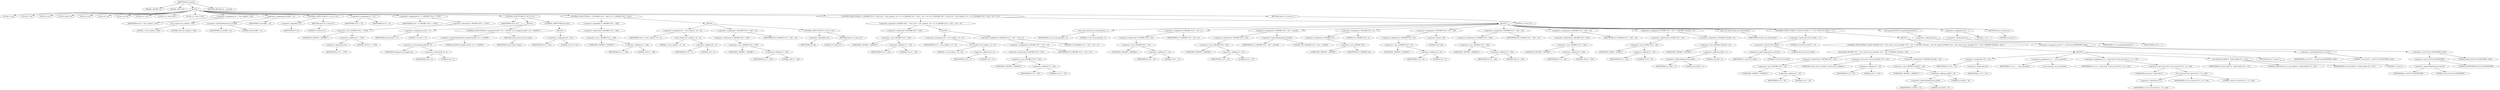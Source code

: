 digraph tftp_connect {  
"1000111" [label = "(METHOD,tftp_connect)" ]
"1000112" [label = "(PARAM,_DWORD *a1)" ]
"1000113" [label = "(PARAM,_BYTE *a2)" ]
"1000114" [label = "(BLOCK,,)" ]
"1000115" [label = "(LOCAL,v4: int)" ]
"1000116" [label = "(LOCAL,v5: int)" ]
"1000117" [label = "(LOCAL,v6: int)" ]
"1000118" [label = "(LOCAL,result: int)" ]
"1000119" [label = "(LOCAL,v8: int)" ]
"1000120" [label = "(LOCAL,v9: int)" ]
"1000121" [label = "(LOCAL,v10: int)" ]
"1000122" [label = "(LOCAL,v11: int *)" ]
"1000123" [label = "(LOCAL,v12: const char *)" ]
"1000124" [label = "(LOCAL,v13: char [ 128 ])" ]
"1000125" [label = "(<operator>.assignment,v4 = Curl_ccalloc(1, 336))" ]
"1000126" [label = "(IDENTIFIER,v4,v4 = Curl_ccalloc(1, 336))" ]
"1000127" [label = "(Curl_ccalloc,Curl_ccalloc(1, 336))" ]
"1000128" [label = "(LITERAL,1,Curl_ccalloc(1, 336))" ]
"1000129" [label = "(LITERAL,336,Curl_ccalloc(1, 336))" ]
"1000130" [label = "(<operator>.assignment,a1[188] = v4)" ]
"1000131" [label = "(<operator>.indirectIndexAccess,a1[188])" ]
"1000132" [label = "(IDENTIFIER,a1,a1[188] = v4)" ]
"1000133" [label = "(LITERAL,188,a1[188] = v4)" ]
"1000134" [label = "(IDENTIFIER,v4,a1[188] = v4)" ]
"1000135" [label = "(CONTROL_STRUCTURE,if ( !v4 ),if ( !v4 ))" ]
"1000136" [label = "(<operator>.logicalNot,!v4)" ]
"1000137" [label = "(IDENTIFIER,v4,!v4)" ]
"1000138" [label = "(RETURN,return 27;,return 27;)" ]
"1000139" [label = "(LITERAL,27,return 27;)" ]
"1000140" [label = "(<operator>.assignment,v5 = v4)" ]
"1000141" [label = "(IDENTIFIER,v5,v5 = v4)" ]
"1000142" [label = "(IDENTIFIER,v4,v5 = v4)" ]
"1000143" [label = "(<operator>.assignment,v6 = *(_DWORD *)(*a1 + 1576))" ]
"1000144" [label = "(IDENTIFIER,v6,v6 = *(_DWORD *)(*a1 + 1576))" ]
"1000145" [label = "(<operator>.indirection,*(_DWORD *)(*a1 + 1576))" ]
"1000146" [label = "(<operator>.cast,(_DWORD *)(*a1 + 1576))" ]
"1000147" [label = "(UNKNOWN,_DWORD *,_DWORD *)" ]
"1000148" [label = "(<operator>.addition,*a1 + 1576)" ]
"1000149" [label = "(<operator>.indirection,*a1)" ]
"1000150" [label = "(IDENTIFIER,a1,*a1 + 1576)" ]
"1000151" [label = "(LITERAL,1576,*a1 + 1576)" ]
"1000152" [label = "(CONTROL_STRUCTURE,if ( v6 ),if ( v6 ))" ]
"1000153" [label = "(IDENTIFIER,v6,if ( v6 ))" ]
"1000154" [label = "(BLOCK,,)" ]
"1000155" [label = "(<operator>.assignment,result = 71)" ]
"1000156" [label = "(IDENTIFIER,result,result = 71)" ]
"1000157" [label = "(LITERAL,71,result = 71)" ]
"1000158" [label = "(CONTROL_STRUCTURE,if ( (unsigned int)(v6 - 8) >= 0xFFB1 ),if ( (unsigned int)(v6 - 8) >= 0xFFB1 ))" ]
"1000159" [label = "(<operator>.greaterEqualsThan,(unsigned int)(v6 - 8) >= 0xFFB1)" ]
"1000160" [label = "(<operator>.cast,(unsigned int)(v6 - 8))" ]
"1000161" [label = "(UNKNOWN,unsigned int,unsigned int)" ]
"1000162" [label = "(<operator>.subtraction,v6 - 8)" ]
"1000163" [label = "(IDENTIFIER,v6,v6 - 8)" ]
"1000164" [label = "(LITERAL,8,v6 - 8)" ]
"1000165" [label = "(LITERAL,0xFFB1,(unsigned int)(v6 - 8) >= 0xFFB1)" ]
"1000166" [label = "(RETURN,return result;,return result;)" ]
"1000167" [label = "(IDENTIFIER,result,return result;)" ]
"1000168" [label = "(CONTROL_STRUCTURE,else,else)" ]
"1000169" [label = "(BLOCK,,)" ]
"1000170" [label = "(<operator>.assignment,v6 = 512)" ]
"1000171" [label = "(IDENTIFIER,v6,v6 = 512)" ]
"1000172" [label = "(LITERAL,512,v6 = 512)" ]
"1000173" [label = "(CONTROL_STRUCTURE,if ( !*(_DWORD *)(v5 + 328) ),if ( !*(_DWORD *)(v5 + 328) ))" ]
"1000174" [label = "(<operator>.logicalNot,!*(_DWORD *)(v5 + 328))" ]
"1000175" [label = "(<operator>.indirection,*(_DWORD *)(v5 + 328))" ]
"1000176" [label = "(<operator>.cast,(_DWORD *)(v5 + 328))" ]
"1000177" [label = "(UNKNOWN,_DWORD *,_DWORD *)" ]
"1000178" [label = "(<operator>.addition,v5 + 328)" ]
"1000179" [label = "(IDENTIFIER,v5,v5 + 328)" ]
"1000180" [label = "(LITERAL,328,v5 + 328)" ]
"1000181" [label = "(BLOCK,,)" ]
"1000182" [label = "(<operator>.assignment,v8 = Curl_ccalloc(1, v6 + 4))" ]
"1000183" [label = "(IDENTIFIER,v8,v8 = Curl_ccalloc(1, v6 + 4))" ]
"1000184" [label = "(Curl_ccalloc,Curl_ccalloc(1, v6 + 4))" ]
"1000185" [label = "(LITERAL,1,Curl_ccalloc(1, v6 + 4))" ]
"1000186" [label = "(<operator>.addition,v6 + 4)" ]
"1000187" [label = "(IDENTIFIER,v6,v6 + 4)" ]
"1000188" [label = "(LITERAL,4,v6 + 4)" ]
"1000189" [label = "(<operator>.assignment,*(_DWORD *)(v5 + 328) = v8)" ]
"1000190" [label = "(<operator>.indirection,*(_DWORD *)(v5 + 328))" ]
"1000191" [label = "(<operator>.cast,(_DWORD *)(v5 + 328))" ]
"1000192" [label = "(UNKNOWN,_DWORD *,_DWORD *)" ]
"1000193" [label = "(<operator>.addition,v5 + 328)" ]
"1000194" [label = "(IDENTIFIER,v5,v5 + 328)" ]
"1000195" [label = "(LITERAL,328,v5 + 328)" ]
"1000196" [label = "(IDENTIFIER,v8,*(_DWORD *)(v5 + 328) = v8)" ]
"1000197" [label = "(CONTROL_STRUCTURE,if ( !v8 ),if ( !v8 ))" ]
"1000198" [label = "(<operator>.logicalNot,!v8)" ]
"1000199" [label = "(IDENTIFIER,v8,!v8)" ]
"1000200" [label = "(RETURN,return 27;,return 27;)" ]
"1000201" [label = "(LITERAL,27,return 27;)" ]
"1000202" [label = "(CONTROL_STRUCTURE,if ( *(_DWORD *)(v5 + 332) || (v9 = Curl_ccalloc(1, v6 + 4), (*(_DWORD *)(v5 + 332) = v9) != 0) ),if ( *(_DWORD *)(v5 + 332) || (v9 = Curl_ccalloc(1, v6 + 4), (*(_DWORD *)(v5 + 332) = v9) != 0) ))" ]
"1000203" [label = "(<operator>.logicalOr,*(_DWORD *)(v5 + 332) || (v9 = Curl_ccalloc(1, v6 + 4), (*(_DWORD *)(v5 + 332) = v9) != 0))" ]
"1000204" [label = "(<operator>.indirection,*(_DWORD *)(v5 + 332))" ]
"1000205" [label = "(<operator>.cast,(_DWORD *)(v5 + 332))" ]
"1000206" [label = "(UNKNOWN,_DWORD *,_DWORD *)" ]
"1000207" [label = "(<operator>.addition,v5 + 332)" ]
"1000208" [label = "(IDENTIFIER,v5,v5 + 332)" ]
"1000209" [label = "(LITERAL,332,v5 + 332)" ]
"1000210" [label = "(BLOCK,,)" ]
"1000211" [label = "(<operator>.assignment,v9 = Curl_ccalloc(1, v6 + 4))" ]
"1000212" [label = "(IDENTIFIER,v9,v9 = Curl_ccalloc(1, v6 + 4))" ]
"1000213" [label = "(Curl_ccalloc,Curl_ccalloc(1, v6 + 4))" ]
"1000214" [label = "(LITERAL,1,Curl_ccalloc(1, v6 + 4))" ]
"1000215" [label = "(<operator>.addition,v6 + 4)" ]
"1000216" [label = "(IDENTIFIER,v6,v6 + 4)" ]
"1000217" [label = "(LITERAL,4,v6 + 4)" ]
"1000218" [label = "(<operator>.notEquals,(*(_DWORD *)(v5 + 332) = v9) != 0)" ]
"1000219" [label = "(<operator>.assignment,*(_DWORD *)(v5 + 332) = v9)" ]
"1000220" [label = "(<operator>.indirection,*(_DWORD *)(v5 + 332))" ]
"1000221" [label = "(<operator>.cast,(_DWORD *)(v5 + 332))" ]
"1000222" [label = "(UNKNOWN,_DWORD *,_DWORD *)" ]
"1000223" [label = "(<operator>.addition,v5 + 332)" ]
"1000224" [label = "(IDENTIFIER,v5,v5 + 332)" ]
"1000225" [label = "(LITERAL,332,v5 + 332)" ]
"1000226" [label = "(IDENTIFIER,v9,*(_DWORD *)(v5 + 332) = v9)" ]
"1000227" [label = "(LITERAL,0,(*(_DWORD *)(v5 + 332) = v9) != 0)" ]
"1000228" [label = "(BLOCK,,)" ]
"1000229" [label = "(Curl_conncontrol,Curl_conncontrol(a1, 1))" ]
"1000230" [label = "(IDENTIFIER,a1,Curl_conncontrol(a1, 1))" ]
"1000231" [label = "(LITERAL,1,Curl_conncontrol(a1, 1))" ]
"1000232" [label = "(<operator>.assignment,*(_DWORD *)(v5 + 16) = a1)" ]
"1000233" [label = "(<operator>.indirection,*(_DWORD *)(v5 + 16))" ]
"1000234" [label = "(<operator>.cast,(_DWORD *)(v5 + 16))" ]
"1000235" [label = "(UNKNOWN,_DWORD *,_DWORD *)" ]
"1000236" [label = "(<operator>.addition,v5 + 16)" ]
"1000237" [label = "(IDENTIFIER,v5,v5 + 16)" ]
"1000238" [label = "(LITERAL,16,v5 + 16)" ]
"1000239" [label = "(IDENTIFIER,a1,*(_DWORD *)(v5 + 16) = a1)" ]
"1000240" [label = "(<operator>.assignment,*(_DWORD *)(v5 + 20) = a1[105])" ]
"1000241" [label = "(<operator>.indirection,*(_DWORD *)(v5 + 20))" ]
"1000242" [label = "(<operator>.cast,(_DWORD *)(v5 + 20))" ]
"1000243" [label = "(UNKNOWN,_DWORD *,_DWORD *)" ]
"1000244" [label = "(<operator>.addition,v5 + 20)" ]
"1000245" [label = "(IDENTIFIER,v5,v5 + 20)" ]
"1000246" [label = "(LITERAL,20,v5 + 20)" ]
"1000247" [label = "(<operator>.indirectIndexAccess,a1[105])" ]
"1000248" [label = "(IDENTIFIER,a1,*(_DWORD *)(v5 + 20) = a1[105])" ]
"1000249" [label = "(LITERAL,105,*(_DWORD *)(v5 + 20) = a1[105])" ]
"1000250" [label = "(<operator>.assignment,*(_DWORD *)v5 = 0)" ]
"1000251" [label = "(<operator>.indirection,*(_DWORD *)v5)" ]
"1000252" [label = "(<operator>.cast,(_DWORD *)v5)" ]
"1000253" [label = "(UNKNOWN,_DWORD *,_DWORD *)" ]
"1000254" [label = "(IDENTIFIER,v5,(_DWORD *)v5)" ]
"1000255" [label = "(LITERAL,0,*(_DWORD *)v5 = 0)" ]
"1000256" [label = "(<operator>.assignment,*(_DWORD *)(v5 + 8) = -100)" ]
"1000257" [label = "(<operator>.indirection,*(_DWORD *)(v5 + 8))" ]
"1000258" [label = "(<operator>.cast,(_DWORD *)(v5 + 8))" ]
"1000259" [label = "(UNKNOWN,_DWORD *,_DWORD *)" ]
"1000260" [label = "(<operator>.addition,v5 + 8)" ]
"1000261" [label = "(IDENTIFIER,v5,v5 + 8)" ]
"1000262" [label = "(LITERAL,8,v5 + 8)" ]
"1000263" [label = "(<operator>.minus,-100)" ]
"1000264" [label = "(LITERAL,100,-100)" ]
"1000265" [label = "(<operator>.assignment,*(_DWORD *)(v5 + 320) = v6)" ]
"1000266" [label = "(<operator>.indirection,*(_DWORD *)(v5 + 320))" ]
"1000267" [label = "(<operator>.cast,(_DWORD *)(v5 + 320))" ]
"1000268" [label = "(UNKNOWN,_DWORD *,_DWORD *)" ]
"1000269" [label = "(<operator>.addition,v5 + 320)" ]
"1000270" [label = "(IDENTIFIER,v5,v5 + 320)" ]
"1000271" [label = "(LITERAL,320,v5 + 320)" ]
"1000272" [label = "(IDENTIFIER,v6,*(_DWORD *)(v5 + 320) = v6)" ]
"1000273" [label = "(<operator>.assignment,*(_DWORD *)(v5 + 324) = v6)" ]
"1000274" [label = "(<operator>.indirection,*(_DWORD *)(v5 + 324))" ]
"1000275" [label = "(<operator>.cast,(_DWORD *)(v5 + 324))" ]
"1000276" [label = "(UNKNOWN,_DWORD *,_DWORD *)" ]
"1000277" [label = "(<operator>.addition,v5 + 324)" ]
"1000278" [label = "(IDENTIFIER,v5,v5 + 324)" ]
"1000279" [label = "(LITERAL,324,v5 + 324)" ]
"1000280" [label = "(IDENTIFIER,v6,*(_DWORD *)(v5 + 324) = v6)" ]
"1000281" [label = "(<operator>.assignment,*(_WORD *)(v5 + 52) = *(_DWORD *)(a1[20] + 4))" ]
"1000282" [label = "(<operator>.indirection,*(_WORD *)(v5 + 52))" ]
"1000283" [label = "(<operator>.cast,(_WORD *)(v5 + 52))" ]
"1000284" [label = "(UNKNOWN,_WORD *,_WORD *)" ]
"1000285" [label = "(<operator>.addition,v5 + 52)" ]
"1000286" [label = "(IDENTIFIER,v5,v5 + 52)" ]
"1000287" [label = "(LITERAL,52,v5 + 52)" ]
"1000288" [label = "(<operator>.indirection,*(_DWORD *)(a1[20] + 4))" ]
"1000289" [label = "(<operator>.cast,(_DWORD *)(a1[20] + 4))" ]
"1000290" [label = "(UNKNOWN,_DWORD *,_DWORD *)" ]
"1000291" [label = "(<operator>.addition,a1[20] + 4)" ]
"1000292" [label = "(<operator>.indirectIndexAccess,a1[20])" ]
"1000293" [label = "(IDENTIFIER,a1,a1[20] + 4)" ]
"1000294" [label = "(LITERAL,20,a1[20] + 4)" ]
"1000295" [label = "(LITERAL,4,a1[20] + 4)" ]
"1000296" [label = "(tftp_set_timeouts,tftp_set_timeouts(v5))" ]
"1000297" [label = "(IDENTIFIER,v5,tftp_set_timeouts(v5))" ]
"1000298" [label = "(CONTROL_STRUCTURE,if ( (a1[147] & 0x40) == 0 ),if ( (a1[147] & 0x40) == 0 ))" ]
"1000299" [label = "(<operator>.equals,(a1[147] & 0x40) == 0)" ]
"1000300" [label = "(<operator>.and,a1[147] & 0x40)" ]
"1000301" [label = "(<operator>.indirectIndexAccess,a1[147])" ]
"1000302" [label = "(IDENTIFIER,a1,a1[147] & 0x40)" ]
"1000303" [label = "(LITERAL,147,a1[147] & 0x40)" ]
"1000304" [label = "(LITERAL,0x40,a1[147] & 0x40)" ]
"1000305" [label = "(LITERAL,0,(a1[147] & 0x40) == 0)" ]
"1000306" [label = "(BLOCK,,)" ]
"1000307" [label = "(CONTROL_STRUCTURE,if ( bind(*(_DWORD *)(v5 + 20), (const struct sockaddr *)(v5 + 52), *(_DWORD *)(a1[20] + 16)) ),if ( bind(*(_DWORD *)(v5 + 20), (const struct sockaddr *)(v5 + 52), *(_DWORD *)(a1[20] + 16)) ))" ]
"1000308" [label = "(bind,bind(*(_DWORD *)(v5 + 20), (const struct sockaddr *)(v5 + 52), *(_DWORD *)(a1[20] + 16)))" ]
"1000309" [label = "(<operator>.indirection,*(_DWORD *)(v5 + 20))" ]
"1000310" [label = "(<operator>.cast,(_DWORD *)(v5 + 20))" ]
"1000311" [label = "(UNKNOWN,_DWORD *,_DWORD *)" ]
"1000312" [label = "(<operator>.addition,v5 + 20)" ]
"1000313" [label = "(IDENTIFIER,v5,v5 + 20)" ]
"1000314" [label = "(LITERAL,20,v5 + 20)" ]
"1000315" [label = "(<operator>.cast,(const struct sockaddr *)(v5 + 52))" ]
"1000316" [label = "(UNKNOWN,const struct sockaddr *,const struct sockaddr *)" ]
"1000317" [label = "(<operator>.addition,v5 + 52)" ]
"1000318" [label = "(IDENTIFIER,v5,v5 + 52)" ]
"1000319" [label = "(LITERAL,52,v5 + 52)" ]
"1000320" [label = "(<operator>.indirection,*(_DWORD *)(a1[20] + 16))" ]
"1000321" [label = "(<operator>.cast,(_DWORD *)(a1[20] + 16))" ]
"1000322" [label = "(UNKNOWN,_DWORD *,_DWORD *)" ]
"1000323" [label = "(<operator>.addition,a1[20] + 16)" ]
"1000324" [label = "(<operator>.indirectIndexAccess,a1[20])" ]
"1000325" [label = "(IDENTIFIER,a1,a1[20] + 16)" ]
"1000326" [label = "(LITERAL,20,a1[20] + 16)" ]
"1000327" [label = "(LITERAL,16,a1[20] + 16)" ]
"1000328" [label = "(BLOCK,,)" ]
"1000329" [label = "(<operator>.assignment,v10 = *a1)" ]
"1000330" [label = "(IDENTIFIER,v10,v10 = *a1)" ]
"1000331" [label = "(<operator>.indirection,*a1)" ]
"1000332" [label = "(IDENTIFIER,a1,v10 = *a1)" ]
"1000333" [label = "(<operator>.assignment,v11 = _errno_location())" ]
"1000334" [label = "(IDENTIFIER,v11,v11 = _errno_location())" ]
"1000335" [label = "(_errno_location,_errno_location())" ]
"1000336" [label = "(<operator>.assignment,v12 = (const char *)Curl_strerror(*v11, v13, 128))" ]
"1000337" [label = "(IDENTIFIER,v12,v12 = (const char *)Curl_strerror(*v11, v13, 128))" ]
"1000338" [label = "(<operator>.cast,(const char *)Curl_strerror(*v11, v13, 128))" ]
"1000339" [label = "(UNKNOWN,const char *,const char *)" ]
"1000340" [label = "(Curl_strerror,Curl_strerror(*v11, v13, 128))" ]
"1000341" [label = "(<operator>.indirection,*v11)" ]
"1000342" [label = "(IDENTIFIER,v11,Curl_strerror(*v11, v13, 128))" ]
"1000343" [label = "(IDENTIFIER,v13,Curl_strerror(*v11, v13, 128))" ]
"1000344" [label = "(LITERAL,128,Curl_strerror(*v11, v13, 128))" ]
"1000345" [label = "(Curl_failf,Curl_failf(v10, \"bind() failed; %s\", v12))" ]
"1000346" [label = "(IDENTIFIER,v10,Curl_failf(v10, \"bind() failed; %s\", v12))" ]
"1000347" [label = "(LITERAL,\"bind() failed; %s\",Curl_failf(v10, \"bind() failed; %s\", v12))" ]
"1000348" [label = "(IDENTIFIER,v12,Curl_failf(v10, \"bind() failed; %s\", v12))" ]
"1000349" [label = "(RETURN,return 7;,return 7;)" ]
"1000350" [label = "(LITERAL,7,return 7;)" ]
"1000351" [label = "(<operator>.assignment,a1[147] = a1[147] & 0xFFFFFFBF | 0x40)" ]
"1000352" [label = "(<operator>.indirectIndexAccess,a1[147])" ]
"1000353" [label = "(IDENTIFIER,a1,a1[147] = a1[147] & 0xFFFFFFBF | 0x40)" ]
"1000354" [label = "(LITERAL,147,a1[147] = a1[147] & 0xFFFFFFBF | 0x40)" ]
"1000355" [label = "(<operator>.or,a1[147] & 0xFFFFFFBF | 0x40)" ]
"1000356" [label = "(<operator>.and,a1[147] & 0xFFFFFFBF)" ]
"1000357" [label = "(<operator>.indirectIndexAccess,a1[147])" ]
"1000358" [label = "(IDENTIFIER,a1,a1[147] & 0xFFFFFFBF)" ]
"1000359" [label = "(LITERAL,147,a1[147] & 0xFFFFFFBF)" ]
"1000360" [label = "(LITERAL,0xFFFFFFBF,a1[147] & 0xFFFFFFBF)" ]
"1000361" [label = "(LITERAL,0x40,a1[147] & 0xFFFFFFBF | 0x40)" ]
"1000362" [label = "(Curl_pgrsStartNow,Curl_pgrsStartNow(*a1))" ]
"1000363" [label = "(<operator>.indirection,*a1)" ]
"1000364" [label = "(IDENTIFIER,a1,Curl_pgrsStartNow(*a1))" ]
"1000365" [label = "(<operator>.assignment,*a2 = 1)" ]
"1000366" [label = "(<operator>.indirection,*a2)" ]
"1000367" [label = "(IDENTIFIER,a2,*a2 = 1)" ]
"1000368" [label = "(LITERAL,1,*a2 = 1)" ]
"1000369" [label = "(RETURN,return 0;,return 0;)" ]
"1000370" [label = "(LITERAL,0,return 0;)" ]
"1000371" [label = "(RETURN,return 27;,return 27;)" ]
"1000372" [label = "(LITERAL,27,return 27;)" ]
"1000373" [label = "(METHOD_RETURN,int __fastcall)" ]
  "1000111" -> "1000112" 
  "1000111" -> "1000113" 
  "1000111" -> "1000114" 
  "1000111" -> "1000373" 
  "1000114" -> "1000115" 
  "1000114" -> "1000116" 
  "1000114" -> "1000117" 
  "1000114" -> "1000118" 
  "1000114" -> "1000119" 
  "1000114" -> "1000120" 
  "1000114" -> "1000121" 
  "1000114" -> "1000122" 
  "1000114" -> "1000123" 
  "1000114" -> "1000124" 
  "1000114" -> "1000125" 
  "1000114" -> "1000130" 
  "1000114" -> "1000135" 
  "1000114" -> "1000140" 
  "1000114" -> "1000143" 
  "1000114" -> "1000152" 
  "1000114" -> "1000173" 
  "1000114" -> "1000202" 
  "1000114" -> "1000371" 
  "1000125" -> "1000126" 
  "1000125" -> "1000127" 
  "1000127" -> "1000128" 
  "1000127" -> "1000129" 
  "1000130" -> "1000131" 
  "1000130" -> "1000134" 
  "1000131" -> "1000132" 
  "1000131" -> "1000133" 
  "1000135" -> "1000136" 
  "1000135" -> "1000138" 
  "1000136" -> "1000137" 
  "1000138" -> "1000139" 
  "1000140" -> "1000141" 
  "1000140" -> "1000142" 
  "1000143" -> "1000144" 
  "1000143" -> "1000145" 
  "1000145" -> "1000146" 
  "1000146" -> "1000147" 
  "1000146" -> "1000148" 
  "1000148" -> "1000149" 
  "1000148" -> "1000151" 
  "1000149" -> "1000150" 
  "1000152" -> "1000153" 
  "1000152" -> "1000154" 
  "1000152" -> "1000168" 
  "1000154" -> "1000155" 
  "1000154" -> "1000158" 
  "1000155" -> "1000156" 
  "1000155" -> "1000157" 
  "1000158" -> "1000159" 
  "1000158" -> "1000166" 
  "1000159" -> "1000160" 
  "1000159" -> "1000165" 
  "1000160" -> "1000161" 
  "1000160" -> "1000162" 
  "1000162" -> "1000163" 
  "1000162" -> "1000164" 
  "1000166" -> "1000167" 
  "1000168" -> "1000169" 
  "1000169" -> "1000170" 
  "1000170" -> "1000171" 
  "1000170" -> "1000172" 
  "1000173" -> "1000174" 
  "1000173" -> "1000181" 
  "1000174" -> "1000175" 
  "1000175" -> "1000176" 
  "1000176" -> "1000177" 
  "1000176" -> "1000178" 
  "1000178" -> "1000179" 
  "1000178" -> "1000180" 
  "1000181" -> "1000182" 
  "1000181" -> "1000189" 
  "1000181" -> "1000197" 
  "1000182" -> "1000183" 
  "1000182" -> "1000184" 
  "1000184" -> "1000185" 
  "1000184" -> "1000186" 
  "1000186" -> "1000187" 
  "1000186" -> "1000188" 
  "1000189" -> "1000190" 
  "1000189" -> "1000196" 
  "1000190" -> "1000191" 
  "1000191" -> "1000192" 
  "1000191" -> "1000193" 
  "1000193" -> "1000194" 
  "1000193" -> "1000195" 
  "1000197" -> "1000198" 
  "1000197" -> "1000200" 
  "1000198" -> "1000199" 
  "1000200" -> "1000201" 
  "1000202" -> "1000203" 
  "1000202" -> "1000228" 
  "1000203" -> "1000204" 
  "1000203" -> "1000210" 
  "1000204" -> "1000205" 
  "1000205" -> "1000206" 
  "1000205" -> "1000207" 
  "1000207" -> "1000208" 
  "1000207" -> "1000209" 
  "1000210" -> "1000211" 
  "1000210" -> "1000218" 
  "1000211" -> "1000212" 
  "1000211" -> "1000213" 
  "1000213" -> "1000214" 
  "1000213" -> "1000215" 
  "1000215" -> "1000216" 
  "1000215" -> "1000217" 
  "1000218" -> "1000219" 
  "1000218" -> "1000227" 
  "1000219" -> "1000220" 
  "1000219" -> "1000226" 
  "1000220" -> "1000221" 
  "1000221" -> "1000222" 
  "1000221" -> "1000223" 
  "1000223" -> "1000224" 
  "1000223" -> "1000225" 
  "1000228" -> "1000229" 
  "1000228" -> "1000232" 
  "1000228" -> "1000240" 
  "1000228" -> "1000250" 
  "1000228" -> "1000256" 
  "1000228" -> "1000265" 
  "1000228" -> "1000273" 
  "1000228" -> "1000281" 
  "1000228" -> "1000296" 
  "1000228" -> "1000298" 
  "1000228" -> "1000362" 
  "1000228" -> "1000365" 
  "1000228" -> "1000369" 
  "1000229" -> "1000230" 
  "1000229" -> "1000231" 
  "1000232" -> "1000233" 
  "1000232" -> "1000239" 
  "1000233" -> "1000234" 
  "1000234" -> "1000235" 
  "1000234" -> "1000236" 
  "1000236" -> "1000237" 
  "1000236" -> "1000238" 
  "1000240" -> "1000241" 
  "1000240" -> "1000247" 
  "1000241" -> "1000242" 
  "1000242" -> "1000243" 
  "1000242" -> "1000244" 
  "1000244" -> "1000245" 
  "1000244" -> "1000246" 
  "1000247" -> "1000248" 
  "1000247" -> "1000249" 
  "1000250" -> "1000251" 
  "1000250" -> "1000255" 
  "1000251" -> "1000252" 
  "1000252" -> "1000253" 
  "1000252" -> "1000254" 
  "1000256" -> "1000257" 
  "1000256" -> "1000263" 
  "1000257" -> "1000258" 
  "1000258" -> "1000259" 
  "1000258" -> "1000260" 
  "1000260" -> "1000261" 
  "1000260" -> "1000262" 
  "1000263" -> "1000264" 
  "1000265" -> "1000266" 
  "1000265" -> "1000272" 
  "1000266" -> "1000267" 
  "1000267" -> "1000268" 
  "1000267" -> "1000269" 
  "1000269" -> "1000270" 
  "1000269" -> "1000271" 
  "1000273" -> "1000274" 
  "1000273" -> "1000280" 
  "1000274" -> "1000275" 
  "1000275" -> "1000276" 
  "1000275" -> "1000277" 
  "1000277" -> "1000278" 
  "1000277" -> "1000279" 
  "1000281" -> "1000282" 
  "1000281" -> "1000288" 
  "1000282" -> "1000283" 
  "1000283" -> "1000284" 
  "1000283" -> "1000285" 
  "1000285" -> "1000286" 
  "1000285" -> "1000287" 
  "1000288" -> "1000289" 
  "1000289" -> "1000290" 
  "1000289" -> "1000291" 
  "1000291" -> "1000292" 
  "1000291" -> "1000295" 
  "1000292" -> "1000293" 
  "1000292" -> "1000294" 
  "1000296" -> "1000297" 
  "1000298" -> "1000299" 
  "1000298" -> "1000306" 
  "1000299" -> "1000300" 
  "1000299" -> "1000305" 
  "1000300" -> "1000301" 
  "1000300" -> "1000304" 
  "1000301" -> "1000302" 
  "1000301" -> "1000303" 
  "1000306" -> "1000307" 
  "1000306" -> "1000351" 
  "1000307" -> "1000308" 
  "1000307" -> "1000328" 
  "1000308" -> "1000309" 
  "1000308" -> "1000315" 
  "1000308" -> "1000320" 
  "1000309" -> "1000310" 
  "1000310" -> "1000311" 
  "1000310" -> "1000312" 
  "1000312" -> "1000313" 
  "1000312" -> "1000314" 
  "1000315" -> "1000316" 
  "1000315" -> "1000317" 
  "1000317" -> "1000318" 
  "1000317" -> "1000319" 
  "1000320" -> "1000321" 
  "1000321" -> "1000322" 
  "1000321" -> "1000323" 
  "1000323" -> "1000324" 
  "1000323" -> "1000327" 
  "1000324" -> "1000325" 
  "1000324" -> "1000326" 
  "1000328" -> "1000329" 
  "1000328" -> "1000333" 
  "1000328" -> "1000336" 
  "1000328" -> "1000345" 
  "1000328" -> "1000349" 
  "1000329" -> "1000330" 
  "1000329" -> "1000331" 
  "1000331" -> "1000332" 
  "1000333" -> "1000334" 
  "1000333" -> "1000335" 
  "1000336" -> "1000337" 
  "1000336" -> "1000338" 
  "1000338" -> "1000339" 
  "1000338" -> "1000340" 
  "1000340" -> "1000341" 
  "1000340" -> "1000343" 
  "1000340" -> "1000344" 
  "1000341" -> "1000342" 
  "1000345" -> "1000346" 
  "1000345" -> "1000347" 
  "1000345" -> "1000348" 
  "1000349" -> "1000350" 
  "1000351" -> "1000352" 
  "1000351" -> "1000355" 
  "1000352" -> "1000353" 
  "1000352" -> "1000354" 
  "1000355" -> "1000356" 
  "1000355" -> "1000361" 
  "1000356" -> "1000357" 
  "1000356" -> "1000360" 
  "1000357" -> "1000358" 
  "1000357" -> "1000359" 
  "1000362" -> "1000363" 
  "1000363" -> "1000364" 
  "1000365" -> "1000366" 
  "1000365" -> "1000368" 
  "1000366" -> "1000367" 
  "1000369" -> "1000370" 
  "1000371" -> "1000372" 
}

